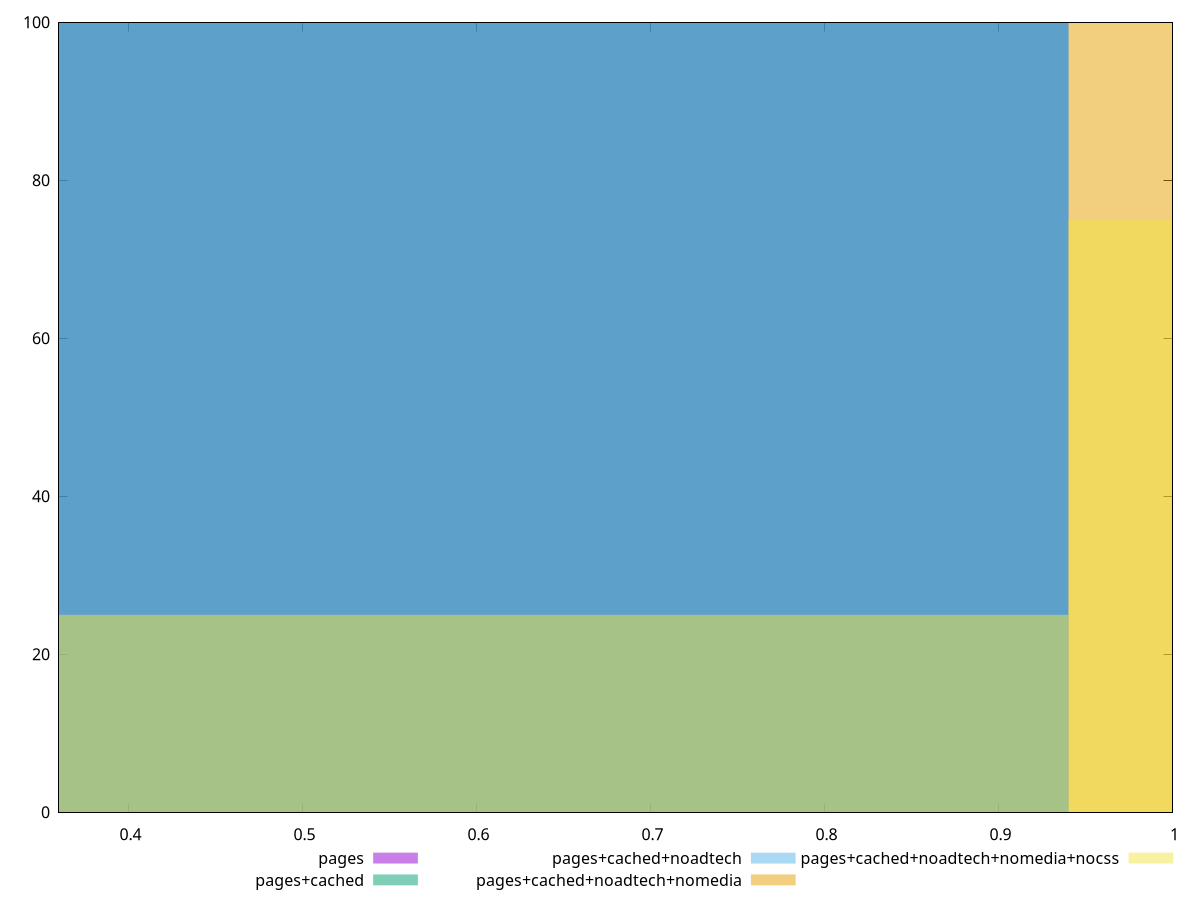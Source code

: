 reset

$pages <<EOF
0.6268344145016149 100
EOF

$pagesCached <<EOF
0.6268344145016149 100
EOF

$pagesCachedNoadtech <<EOF
0.6268344145016149 100
EOF

$pagesCachedNoadtechNomedia <<EOF
1.2536688290032298 100
EOF

$pagesCachedNoadtechNomediaNocss <<EOF
1.2536688290032298 75
0.6268344145016149 25
EOF

set key outside below
set boxwidth 0.6268344145016149
set xrange [0.36:1]
set yrange [0:100]
set trange [0:100]
set style fill transparent solid 0.5 noborder
set terminal svg size 640, 530 enhanced background rgb 'white'
set output "report_00025_2021-02-22T21:38:55.199Z/uses-webp-images/comparison/histogram/all_score.svg"

plot $pages title "pages" with boxes, \
     $pagesCached title "pages+cached" with boxes, \
     $pagesCachedNoadtech title "pages+cached+noadtech" with boxes, \
     $pagesCachedNoadtechNomedia title "pages+cached+noadtech+nomedia" with boxes, \
     $pagesCachedNoadtechNomediaNocss title "pages+cached+noadtech+nomedia+nocss" with boxes

reset

